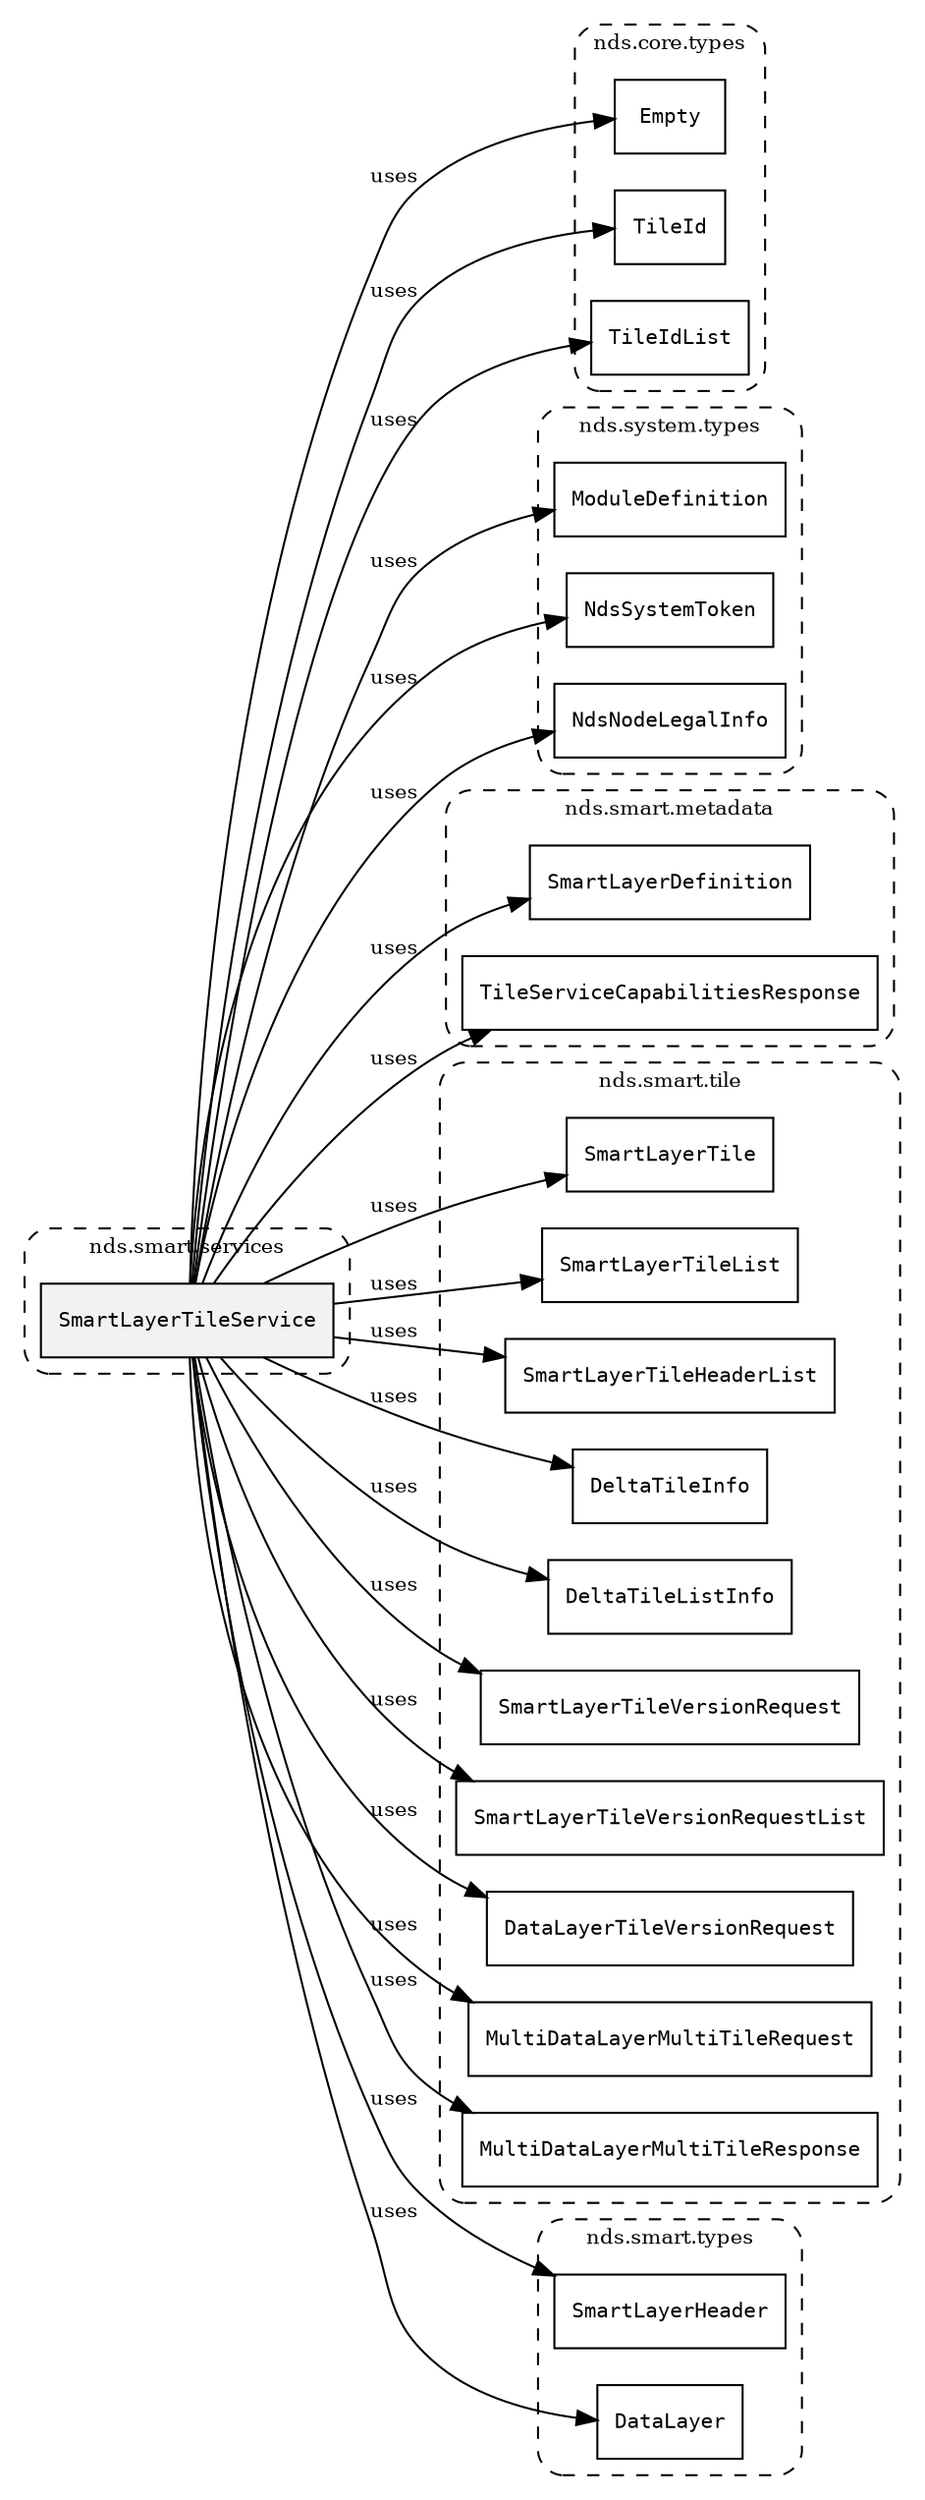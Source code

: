 /**
 * This dot file creates symbol collaboration diagram for SmartLayerTileService.
 */
digraph ZSERIO
{
    node [shape=box, fontsize=10];
    rankdir="LR";
    fontsize=10;
    tooltip="SmartLayerTileService collaboration diagram";

    subgraph "cluster_nds.smart.services"
    {
        style="dashed, rounded";
        label="nds.smart.services";
        tooltip="Package nds.smart.services";
        href="../../../content/packages/nds.smart.services.html#Package-nds-smart-services";
        target="_parent";

        "SmartLayerTileService" [style="filled", fillcolor="#0000000D", target="_parent", label=<<font face="monospace"><table align="center" border="0" cellspacing="0" cellpadding="0"><tr><td href="../../../content/packages/nds.smart.services.html#Service-SmartLayerTileService" title="Service defined in nds.smart.services">SmartLayerTileService</td></tr></table></font>>];
    }

    subgraph "cluster_nds.core.types"
    {
        style="dashed, rounded";
        label="nds.core.types";
        tooltip="Package nds.core.types";
        href="../../../content/packages/nds.core.types.html#Package-nds-core-types";
        target="_parent";

        "Empty" [target="_parent", label=<<font face="monospace"><table align="center" border="0" cellspacing="0" cellpadding="0"><tr><td href="../../../content/packages/nds.core.types.html#Structure-Empty" title="Structure defined in nds.core.types">Empty</td></tr></table></font>>];
        "TileId" [target="_parent", label=<<font face="monospace"><table align="center" border="0" cellspacing="0" cellpadding="0"><tr><td href="../../../content/packages/nds.core.types.html#Structure-TileId" title="Structure defined in nds.core.types">TileId</td></tr></table></font>>];
        "TileIdList" [target="_parent", label=<<font face="monospace"><table align="center" border="0" cellspacing="0" cellpadding="0"><tr><td href="../../../content/packages/nds.core.types.html#Structure-TileIdList" title="Structure defined in nds.core.types">TileIdList</td></tr></table></font>>];
    }

    subgraph "cluster_nds.system.types"
    {
        style="dashed, rounded";
        label="nds.system.types";
        tooltip="Package nds.system.types";
        href="../../../content/packages/nds.system.types.html#Package-nds-system-types";
        target="_parent";

        "ModuleDefinition" [target="_parent", label=<<font face="monospace"><table align="center" border="0" cellspacing="0" cellpadding="0"><tr><td href="../../../content/packages/nds.system.types.html#Structure-ModuleDefinition" title="Structure defined in nds.system.types">ModuleDefinition</td></tr></table></font>>];
        "NdsSystemToken" [target="_parent", label=<<font face="monospace"><table align="center" border="0" cellspacing="0" cellpadding="0"><tr><td href="../../../content/packages/nds.system.types.html#Structure-NdsSystemToken" title="Structure defined in nds.system.types">NdsSystemToken</td></tr></table></font>>];
        "NdsNodeLegalInfo" [target="_parent", label=<<font face="monospace"><table align="center" border="0" cellspacing="0" cellpadding="0"><tr><td href="../../../content/packages/nds.system.types.html#Structure-NdsNodeLegalInfo" title="Structure defined in nds.system.types">NdsNodeLegalInfo</td></tr></table></font>>];
    }

    subgraph "cluster_nds.smart.metadata"
    {
        style="dashed, rounded";
        label="nds.smart.metadata";
        tooltip="Package nds.smart.metadata";
        href="../../../content/packages/nds.smart.metadata.html#Package-nds-smart-metadata";
        target="_parent";

        "SmartLayerDefinition" [target="_parent", label=<<font face="monospace"><table align="center" border="0" cellspacing="0" cellpadding="0"><tr><td href="../../../content/packages/nds.smart.metadata.html#Structure-SmartLayerDefinition" title="Structure defined in nds.smart.metadata">SmartLayerDefinition</td></tr></table></font>>];
        "TileServiceCapabilitiesResponse" [target="_parent", label=<<font face="monospace"><table align="center" border="0" cellspacing="0" cellpadding="0"><tr><td href="../../../content/packages/nds.smart.metadata.html#Structure-TileServiceCapabilitiesResponse" title="Structure defined in nds.smart.metadata">TileServiceCapabilitiesResponse</td></tr></table></font>>];
    }

    subgraph "cluster_nds.smart.tile"
    {
        style="dashed, rounded";
        label="nds.smart.tile";
        tooltip="Package nds.smart.tile";
        href="../../../content/packages/nds.smart.tile.html#Package-nds-smart-tile";
        target="_parent";

        "SmartLayerTile" [target="_parent", label=<<font face="monospace"><table align="center" border="0" cellspacing="0" cellpadding="0"><tr><td href="../../../content/packages/nds.smart.tile.html#Structure-SmartLayerTile" title="Structure defined in nds.smart.tile">SmartLayerTile</td></tr></table></font>>];
        "SmartLayerTileList" [target="_parent", label=<<font face="monospace"><table align="center" border="0" cellspacing="0" cellpadding="0"><tr><td href="../../../content/packages/nds.smart.tile.html#Structure-SmartLayerTileList" title="Structure defined in nds.smart.tile">SmartLayerTileList</td></tr></table></font>>];
        "SmartLayerTileHeaderList" [target="_parent", label=<<font face="monospace"><table align="center" border="0" cellspacing="0" cellpadding="0"><tr><td href="../../../content/packages/nds.smart.tile.html#Structure-SmartLayerTileHeaderList" title="Structure defined in nds.smart.tile">SmartLayerTileHeaderList</td></tr></table></font>>];
        "DeltaTileInfo" [target="_parent", label=<<font face="monospace"><table align="center" border="0" cellspacing="0" cellpadding="0"><tr><td href="../../../content/packages/nds.smart.tile.html#Structure-DeltaTileInfo" title="Structure defined in nds.smart.tile">DeltaTileInfo</td></tr></table></font>>];
        "DeltaTileListInfo" [target="_parent", label=<<font face="monospace"><table align="center" border="0" cellspacing="0" cellpadding="0"><tr><td href="../../../content/packages/nds.smart.tile.html#Structure-DeltaTileListInfo" title="Structure defined in nds.smart.tile">DeltaTileListInfo</td></tr></table></font>>];
        "SmartLayerTileVersionRequest" [target="_parent", label=<<font face="monospace"><table align="center" border="0" cellspacing="0" cellpadding="0"><tr><td href="../../../content/packages/nds.smart.tile.html#Structure-SmartLayerTileVersionRequest" title="Structure defined in nds.smart.tile">SmartLayerTileVersionRequest</td></tr></table></font>>];
        "SmartLayerTileVersionRequestList" [target="_parent", label=<<font face="monospace"><table align="center" border="0" cellspacing="0" cellpadding="0"><tr><td href="../../../content/packages/nds.smart.tile.html#Structure-SmartLayerTileVersionRequestList" title="Structure defined in nds.smart.tile">SmartLayerTileVersionRequestList</td></tr></table></font>>];
        "DataLayerTileVersionRequest" [target="_parent", label=<<font face="monospace"><table align="center" border="0" cellspacing="0" cellpadding="0"><tr><td href="../../../content/packages/nds.smart.tile.html#Structure-DataLayerTileVersionRequest" title="Structure defined in nds.smart.tile">DataLayerTileVersionRequest</td></tr></table></font>>];
        "MultiDataLayerMultiTileRequest" [target="_parent", label=<<font face="monospace"><table align="center" border="0" cellspacing="0" cellpadding="0"><tr><td href="../../../content/packages/nds.smart.tile.html#Structure-MultiDataLayerMultiTileRequest" title="Structure defined in nds.smart.tile">MultiDataLayerMultiTileRequest</td></tr></table></font>>];
        "MultiDataLayerMultiTileResponse" [target="_parent", label=<<font face="monospace"><table align="center" border="0" cellspacing="0" cellpadding="0"><tr><td href="../../../content/packages/nds.smart.tile.html#Structure-MultiDataLayerMultiTileResponse" title="Structure defined in nds.smart.tile">MultiDataLayerMultiTileResponse</td></tr></table></font>>];
    }

    subgraph "cluster_nds.smart.types"
    {
        style="dashed, rounded";
        label="nds.smart.types";
        tooltip="Package nds.smart.types";
        href="../../../content/packages/nds.smart.types.html#Package-nds-smart-types";
        target="_parent";

        "SmartLayerHeader" [target="_parent", label=<<font face="monospace"><table align="center" border="0" cellspacing="0" cellpadding="0"><tr><td href="../../../content/packages/nds.smart.types.html#Structure-SmartLayerHeader" title="Structure defined in nds.smart.types">SmartLayerHeader</td></tr></table></font>>];
        "DataLayer" [target="_parent", label=<<font face="monospace"><table align="center" border="0" cellspacing="0" cellpadding="0"><tr><td href="../../../content/packages/nds.smart.types.html#Structure-DataLayer" title="Structure defined in nds.smart.types">DataLayer</td></tr></table></font>>];
    }

    "SmartLayerTileService" -> "Empty" [label="uses", fontsize=10];
    "SmartLayerTileService" -> "ModuleDefinition" [label="uses", fontsize=10];
    "SmartLayerTileService" -> "SmartLayerDefinition" [label="uses", fontsize=10];
    "SmartLayerTileService" -> "NdsSystemToken" [label="uses", fontsize=10];
    "SmartLayerTileService" -> "NdsNodeLegalInfo" [label="uses", fontsize=10];
    "SmartLayerTileService" -> "TileServiceCapabilitiesResponse" [label="uses", fontsize=10];
    "SmartLayerTileService" -> "TileId" [label="uses", fontsize=10];
    "SmartLayerTileService" -> "SmartLayerTile" [label="uses", fontsize=10];
    "SmartLayerTileService" -> "TileIdList" [label="uses", fontsize=10];
    "SmartLayerTileService" -> "SmartLayerTileList" [label="uses", fontsize=10];
    "SmartLayerTileService" -> "SmartLayerHeader" [label="uses", fontsize=10];
    "SmartLayerTileService" -> "SmartLayerTileHeaderList" [label="uses", fontsize=10];
    "SmartLayerTileService" -> "DeltaTileInfo" [label="uses", fontsize=10];
    "SmartLayerTileService" -> "DeltaTileListInfo" [label="uses", fontsize=10];
    "SmartLayerTileService" -> "SmartLayerTileVersionRequest" [label="uses", fontsize=10];
    "SmartLayerTileService" -> "SmartLayerTileVersionRequestList" [label="uses", fontsize=10];
    "SmartLayerTileService" -> "DataLayerTileVersionRequest" [label="uses", fontsize=10];
    "SmartLayerTileService" -> "DataLayer" [label="uses", fontsize=10];
    "SmartLayerTileService" -> "MultiDataLayerMultiTileRequest" [label="uses", fontsize=10];
    "SmartLayerTileService" -> "MultiDataLayerMultiTileResponse" [label="uses", fontsize=10];
}
